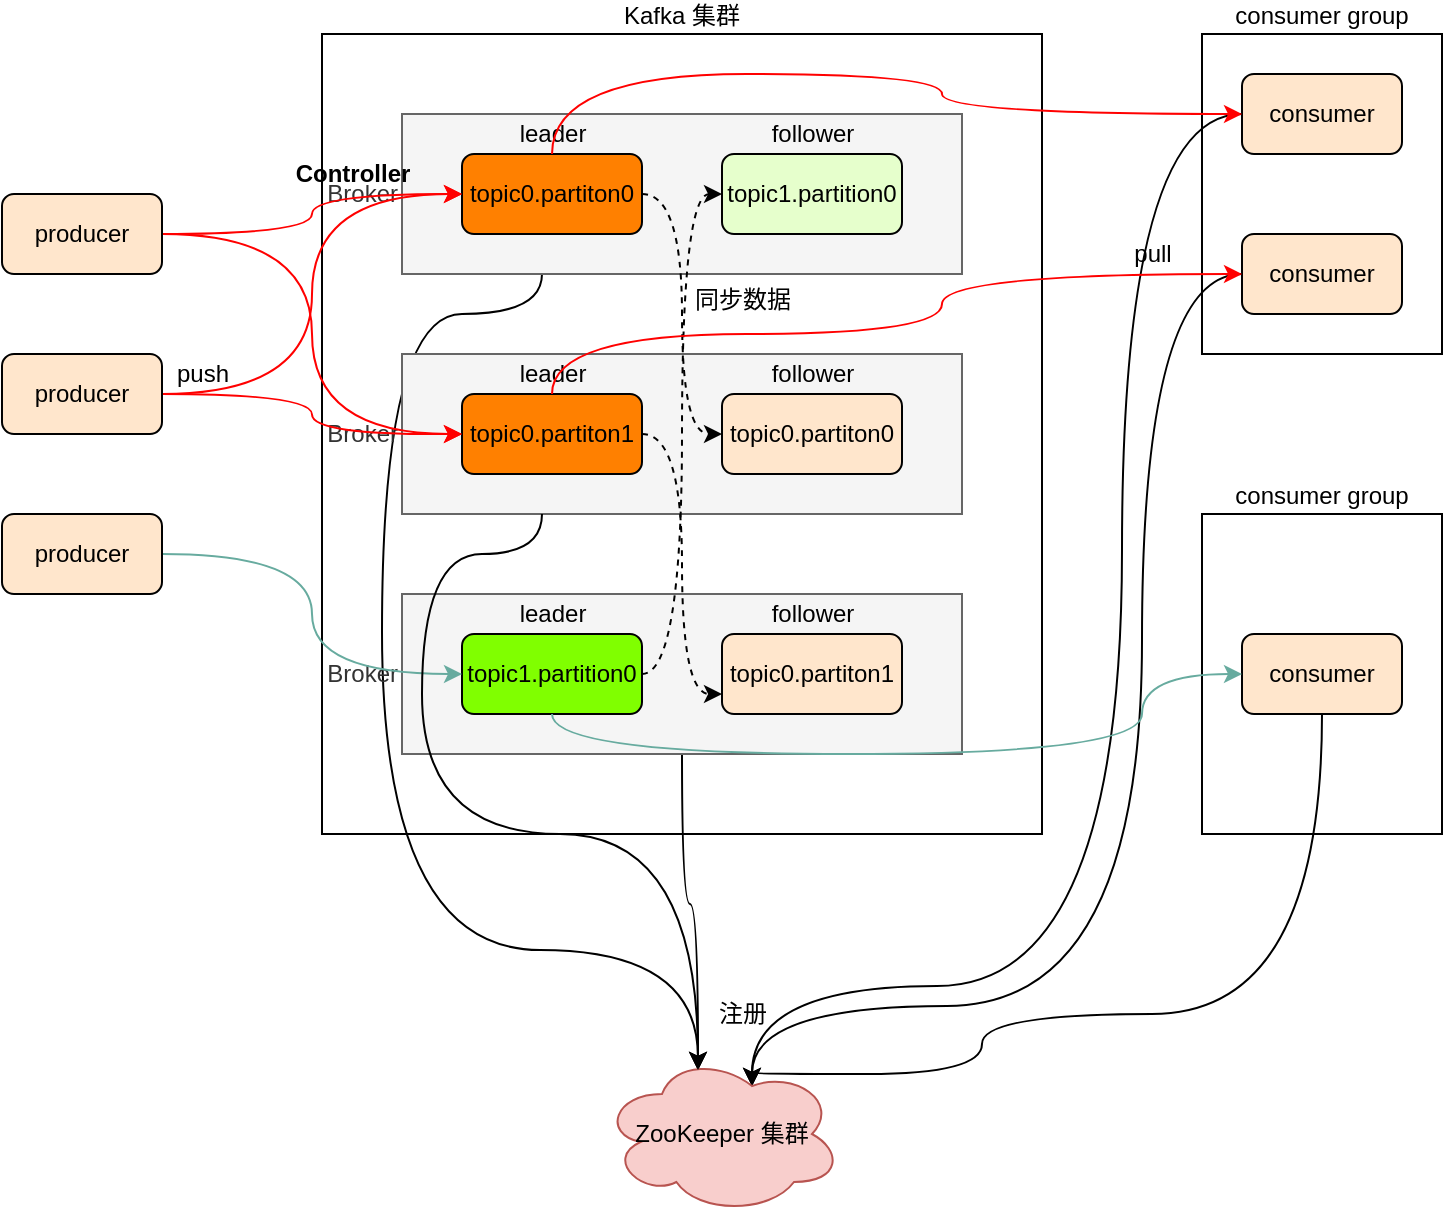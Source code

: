 <mxfile version="12.4.2" type="device" pages="1"><diagram id="S2BddTxP3hyAZAg6IWfs" name="第 1 页"><mxGraphModel dx="1106" dy="830" grid="1" gridSize="10" guides="1" tooltips="1" connect="1" arrows="1" fold="1" page="1" pageScale="1" pageWidth="827" pageHeight="1169" math="0" shadow="0"><root><mxCell id="0"/><mxCell id="1" parent="0"/><mxCell id="hQ8oPYkcXELfYszjI-Tf-1" value="Kafka 集群" style="rounded=0;whiteSpace=wrap;html=1;labelPosition=center;verticalLabelPosition=top;align=center;verticalAlign=bottom;" parent="1" vertex="1"><mxGeometry x="200" y="240" width="360" height="400" as="geometry"/></mxCell><mxCell id="hQ8oPYkcXELfYszjI-Tf-43" style="edgeStyle=orthogonalEdgeStyle;curved=1;rounded=0;orthogonalLoop=1;jettySize=auto;html=1;entryX=0.4;entryY=0.1;entryDx=0;entryDy=0;entryPerimeter=0;strokeColor=#000000;exitX=0.25;exitY=1;exitDx=0;exitDy=0;" parent="1" source="hQ8oPYkcXELfYszjI-Tf-2" target="hQ8oPYkcXELfYszjI-Tf-42" edge="1"><mxGeometry relative="1" as="geometry"><Array as="points"><mxPoint x="310" y="380"/><mxPoint x="230" y="380"/><mxPoint x="230" y="698"/></Array></mxGeometry></mxCell><mxCell id="hQ8oPYkcXELfYszjI-Tf-2" value="Broker" style="rounded=0;whiteSpace=wrap;html=1;labelPosition=left;verticalLabelPosition=middle;align=right;verticalAlign=middle;fillColor=#f5f5f5;strokeColor=#666666;fontColor=#333333;" parent="1" vertex="1"><mxGeometry x="240" y="280" width="280" height="80" as="geometry"/></mxCell><mxCell id="hQ8oPYkcXELfYszjI-Tf-4" value="Broker" style="rounded=0;whiteSpace=wrap;html=1;labelPosition=left;verticalLabelPosition=middle;align=right;verticalAlign=middle;fillColor=#f5f5f5;strokeColor=#666666;fontColor=#333333;" parent="1" vertex="1"><mxGeometry x="240" y="400" width="280" height="80" as="geometry"/></mxCell><mxCell id="hQ8oPYkcXELfYszjI-Tf-45" style="edgeStyle=orthogonalEdgeStyle;curved=1;rounded=0;orthogonalLoop=1;jettySize=auto;html=1;strokeColor=#000000;entryX=0.4;entryY=0.1;entryDx=0;entryDy=0;entryPerimeter=0;" parent="1" source="hQ8oPYkcXELfYszjI-Tf-5" target="hQ8oPYkcXELfYszjI-Tf-42" edge="1"><mxGeometry relative="1" as="geometry"><mxPoint x="390" y="700" as="targetPoint"/></mxGeometry></mxCell><mxCell id="hQ8oPYkcXELfYszjI-Tf-5" value="Broker" style="rounded=0;whiteSpace=wrap;html=1;labelPosition=left;verticalLabelPosition=middle;align=right;verticalAlign=middle;fillColor=#f5f5f5;strokeColor=#666666;fontColor=#333333;" parent="1" vertex="1"><mxGeometry x="240" y="520" width="280" height="80" as="geometry"/></mxCell><mxCell id="hQ8oPYkcXELfYszjI-Tf-19" style="edgeStyle=orthogonalEdgeStyle;rounded=0;orthogonalLoop=1;jettySize=auto;html=1;entryX=0;entryY=0.5;entryDx=0;entryDy=0;dashed=1;curved=1;" parent="1" source="hQ8oPYkcXELfYszjI-Tf-6" target="hQ8oPYkcXELfYszjI-Tf-9" edge="1"><mxGeometry relative="1" as="geometry"><Array as="points"><mxPoint x="380" y="320"/><mxPoint x="380" y="440"/></Array></mxGeometry></mxCell><mxCell id="hQ8oPYkcXELfYszjI-Tf-6" value="topic0.partiton0" style="rounded=1;whiteSpace=wrap;html=1;fillColor=#FF8000;strokeColor=#000000;" parent="1" vertex="1"><mxGeometry x="270" y="300" width="90" height="40" as="geometry"/></mxCell><mxCell id="hQ8oPYkcXELfYszjI-Tf-7" value="&lt;span style=&quot;white-space: normal&quot;&gt;topic1.partition0&lt;/span&gt;" style="rounded=1;whiteSpace=wrap;html=1;fillColor=#E6FFCC;" parent="1" vertex="1"><mxGeometry x="400" y="300" width="90" height="40" as="geometry"/></mxCell><mxCell id="hQ8oPYkcXELfYszjI-Tf-9" value="topic0.partiton0" style="rounded=1;whiteSpace=wrap;html=1;fillColor=#FFE6CC;" parent="1" vertex="1"><mxGeometry x="400" y="420" width="90" height="40" as="geometry"/></mxCell><mxCell id="hQ8oPYkcXELfYszjI-Tf-10" value="leader" style="text;html=1;align=center;verticalAlign=middle;resizable=0;points=[];;autosize=1;" parent="1" vertex="1"><mxGeometry x="290" y="280" width="50" height="20" as="geometry"/></mxCell><mxCell id="hQ8oPYkcXELfYszjI-Tf-11" value="follower" style="text;html=1;align=center;verticalAlign=middle;resizable=0;points=[];;autosize=1;" parent="1" vertex="1"><mxGeometry x="415" y="400" width="60" height="20" as="geometry"/></mxCell><mxCell id="hQ8oPYkcXELfYszjI-Tf-20" style="edgeStyle=orthogonalEdgeStyle;curved=1;rounded=0;orthogonalLoop=1;jettySize=auto;html=1;entryX=0;entryY=0.75;entryDx=0;entryDy=0;dashed=1;" parent="1" source="hQ8oPYkcXELfYszjI-Tf-12" target="hQ8oPYkcXELfYszjI-Tf-13" edge="1"><mxGeometry relative="1" as="geometry"/></mxCell><mxCell id="hQ8oPYkcXELfYszjI-Tf-12" value="topic0.partiton1" style="rounded=1;whiteSpace=wrap;html=1;fillColor=#FF8000;strokeColor=#000000;" parent="1" vertex="1"><mxGeometry x="270" y="420" width="90" height="40" as="geometry"/></mxCell><mxCell id="hQ8oPYkcXELfYszjI-Tf-13" value="topic0.partiton1" style="rounded=1;whiteSpace=wrap;html=1;fillColor=#FFE6CC;" parent="1" vertex="1"><mxGeometry x="400" y="540" width="90" height="40" as="geometry"/></mxCell><mxCell id="hQ8oPYkcXELfYszjI-Tf-14" value="leader" style="text;html=1;align=center;verticalAlign=middle;resizable=0;points=[];;autosize=1;" parent="1" vertex="1"><mxGeometry x="290" y="400" width="50" height="20" as="geometry"/></mxCell><mxCell id="hQ8oPYkcXELfYszjI-Tf-15" value="follower" style="text;html=1;align=center;verticalAlign=middle;resizable=0;points=[];;autosize=1;" parent="1" vertex="1"><mxGeometry x="415" y="520" width="60" height="20" as="geometry"/></mxCell><mxCell id="hQ8oPYkcXELfYszjI-Tf-21" style="edgeStyle=orthogonalEdgeStyle;curved=1;rounded=0;orthogonalLoop=1;jettySize=auto;html=1;entryX=0;entryY=0.5;entryDx=0;entryDy=0;dashed=1;" parent="1" source="hQ8oPYkcXELfYszjI-Tf-16" target="hQ8oPYkcXELfYszjI-Tf-7" edge="1"><mxGeometry relative="1" as="geometry"/></mxCell><mxCell id="hQ8oPYkcXELfYszjI-Tf-16" value="topic1.partition0" style="rounded=1;whiteSpace=wrap;html=1;fillColor=#80FF00;" parent="1" vertex="1"><mxGeometry x="270" y="540" width="90" height="40" as="geometry"/></mxCell><mxCell id="hQ8oPYkcXELfYszjI-Tf-17" value="leader" style="text;html=1;align=center;verticalAlign=middle;resizable=0;points=[];;autosize=1;" parent="1" vertex="1"><mxGeometry x="290" y="520" width="50" height="20" as="geometry"/></mxCell><mxCell id="hQ8oPYkcXELfYszjI-Tf-18" value="follower" style="text;html=1;align=center;verticalAlign=middle;resizable=0;points=[];;autosize=1;" parent="1" vertex="1"><mxGeometry x="415" y="280" width="60" height="20" as="geometry"/></mxCell><mxCell id="hQ8oPYkcXELfYszjI-Tf-22" value="同步数据" style="text;html=1;align=center;verticalAlign=middle;resizable=0;points=[];;autosize=1;" parent="1" vertex="1"><mxGeometry x="380" y="363" width="60" height="20" as="geometry"/></mxCell><mxCell id="hQ8oPYkcXELfYszjI-Tf-26" style="edgeStyle=orthogonalEdgeStyle;curved=1;rounded=0;orthogonalLoop=1;jettySize=auto;html=1;entryX=0;entryY=0.5;entryDx=0;entryDy=0;strokeColor=#FF0000;" parent="1" source="hQ8oPYkcXELfYszjI-Tf-23" target="hQ8oPYkcXELfYszjI-Tf-6" edge="1"><mxGeometry relative="1" as="geometry"/></mxCell><mxCell id="hQ8oPYkcXELfYszjI-Tf-27" style="edgeStyle=orthogonalEdgeStyle;curved=1;rounded=0;orthogonalLoop=1;jettySize=auto;html=1;entryX=0;entryY=0.5;entryDx=0;entryDy=0;strokeColor=#FF0000;" parent="1" source="hQ8oPYkcXELfYszjI-Tf-23" target="hQ8oPYkcXELfYszjI-Tf-12" edge="1"><mxGeometry relative="1" as="geometry"/></mxCell><mxCell id="hQ8oPYkcXELfYszjI-Tf-23" value="producer" style="rounded=1;whiteSpace=wrap;html=1;strokeColor=#000000;fillColor=#FFE6CC;" parent="1" vertex="1"><mxGeometry x="40" y="320" width="80" height="40" as="geometry"/></mxCell><mxCell id="hQ8oPYkcXELfYszjI-Tf-28" style="edgeStyle=orthogonalEdgeStyle;curved=1;rounded=0;orthogonalLoop=1;jettySize=auto;html=1;strokeColor=#FF0000;" parent="1" source="hQ8oPYkcXELfYszjI-Tf-24" edge="1"><mxGeometry relative="1" as="geometry"><mxPoint x="270" y="320" as="targetPoint"/><Array as="points"><mxPoint x="195" y="420"/><mxPoint x="195" y="320"/><mxPoint x="270" y="320"/></Array></mxGeometry></mxCell><mxCell id="hQ8oPYkcXELfYszjI-Tf-29" style="edgeStyle=orthogonalEdgeStyle;curved=1;rounded=0;orthogonalLoop=1;jettySize=auto;html=1;strokeColor=#FF0000;" parent="1" source="hQ8oPYkcXELfYszjI-Tf-24" edge="1"><mxGeometry relative="1" as="geometry"><mxPoint x="270" y="440" as="targetPoint"/></mxGeometry></mxCell><mxCell id="hQ8oPYkcXELfYszjI-Tf-24" value="producer" style="rounded=1;whiteSpace=wrap;html=1;strokeColor=#000000;fillColor=#FFE6CC;" parent="1" vertex="1"><mxGeometry x="40" y="400" width="80" height="40" as="geometry"/></mxCell><mxCell id="hQ8oPYkcXELfYszjI-Tf-30" style="edgeStyle=orthogonalEdgeStyle;curved=1;rounded=0;orthogonalLoop=1;jettySize=auto;html=1;entryX=0;entryY=0.5;entryDx=0;entryDy=0;strokeColor=#67AB9F;" parent="1" source="hQ8oPYkcXELfYszjI-Tf-25" target="hQ8oPYkcXELfYszjI-Tf-16" edge="1"><mxGeometry relative="1" as="geometry"/></mxCell><mxCell id="hQ8oPYkcXELfYszjI-Tf-25" value="producer" style="rounded=1;whiteSpace=wrap;html=1;strokeColor=#000000;fillColor=#FFE6CC;" parent="1" vertex="1"><mxGeometry x="40" y="480" width="80" height="40" as="geometry"/></mxCell><mxCell id="hQ8oPYkcXELfYszjI-Tf-31" value="push" style="text;html=1;align=center;verticalAlign=middle;resizable=0;points=[];;autosize=1;" parent="1" vertex="1"><mxGeometry x="120" y="400" width="40" height="20" as="geometry"/></mxCell><mxCell id="hQ8oPYkcXELfYszjI-Tf-32" value="consumer group" style="rounded=0;whiteSpace=wrap;html=1;labelPosition=center;verticalLabelPosition=top;align=center;verticalAlign=bottom;" parent="1" vertex="1"><mxGeometry x="640" y="240" width="120" height="160" as="geometry"/></mxCell><mxCell id="hQ8oPYkcXELfYszjI-Tf-46" style="edgeStyle=orthogonalEdgeStyle;curved=1;rounded=0;orthogonalLoop=1;jettySize=auto;html=1;entryX=0.625;entryY=0.2;entryDx=0;entryDy=0;entryPerimeter=0;strokeColor=#000000;" parent="1" source="hQ8oPYkcXELfYszjI-Tf-33" target="hQ8oPYkcXELfYszjI-Tf-42" edge="1"><mxGeometry relative="1" as="geometry"><Array as="points"><mxPoint x="600" y="280"/><mxPoint x="600" y="716"/></Array></mxGeometry></mxCell><mxCell id="hQ8oPYkcXELfYszjI-Tf-33" value="consumer" style="rounded=1;whiteSpace=wrap;html=1;strokeColor=#000000;fillColor=#FFE6CC;" parent="1" vertex="1"><mxGeometry x="660" y="260" width="80" height="40" as="geometry"/></mxCell><mxCell id="hQ8oPYkcXELfYszjI-Tf-47" style="edgeStyle=orthogonalEdgeStyle;curved=1;rounded=0;orthogonalLoop=1;jettySize=auto;html=1;strokeColor=#000000;entryX=0.625;entryY=0.2;entryDx=0;entryDy=0;entryPerimeter=0;" parent="1" source="hQ8oPYkcXELfYszjI-Tf-34" target="hQ8oPYkcXELfYszjI-Tf-42" edge="1"><mxGeometry relative="1" as="geometry"><mxPoint x="480" y="670" as="targetPoint"/><Array as="points"><mxPoint x="610" y="360"/><mxPoint x="610" y="726"/></Array></mxGeometry></mxCell><mxCell id="hQ8oPYkcXELfYszjI-Tf-34" value="consumer" style="rounded=1;whiteSpace=wrap;html=1;strokeColor=#000000;fillColor=#FFE6CC;" parent="1" vertex="1"><mxGeometry x="660" y="340" width="80" height="40" as="geometry"/></mxCell><mxCell id="hQ8oPYkcXELfYszjI-Tf-36" style="edgeStyle=orthogonalEdgeStyle;curved=1;rounded=0;orthogonalLoop=1;jettySize=auto;html=1;entryX=0;entryY=0.5;entryDx=0;entryDy=0;strokeColor=#FF0000;" parent="1" source="hQ8oPYkcXELfYszjI-Tf-6" target="hQ8oPYkcXELfYszjI-Tf-33" edge="1"><mxGeometry relative="1" as="geometry"><Array as="points"><mxPoint x="315" y="260"/><mxPoint x="510" y="260"/><mxPoint x="510" y="280"/></Array></mxGeometry></mxCell><mxCell id="hQ8oPYkcXELfYszjI-Tf-37" style="edgeStyle=orthogonalEdgeStyle;curved=1;rounded=0;orthogonalLoop=1;jettySize=auto;html=1;entryX=0;entryY=0.5;entryDx=0;entryDy=0;strokeColor=#FF0000;" parent="1" source="hQ8oPYkcXELfYszjI-Tf-12" target="hQ8oPYkcXELfYszjI-Tf-34" edge="1"><mxGeometry relative="1" as="geometry"><Array as="points"><mxPoint x="315" y="390"/><mxPoint x="510" y="390"/><mxPoint x="510" y="360"/></Array></mxGeometry></mxCell><mxCell id="hQ8oPYkcXELfYszjI-Tf-38" value="consumer group" style="rounded=0;whiteSpace=wrap;html=1;labelPosition=center;verticalLabelPosition=top;align=center;verticalAlign=bottom;" parent="1" vertex="1"><mxGeometry x="640" y="480" width="120" height="160" as="geometry"/></mxCell><mxCell id="hQ8oPYkcXELfYszjI-Tf-49" style="edgeStyle=orthogonalEdgeStyle;curved=1;rounded=0;orthogonalLoop=1;jettySize=auto;html=1;entryX=0.625;entryY=0.2;entryDx=0;entryDy=0;entryPerimeter=0;strokeColor=#000000;" parent="1" source="hQ8oPYkcXELfYszjI-Tf-39" target="hQ8oPYkcXELfYszjI-Tf-42" edge="1"><mxGeometry relative="1" as="geometry"><Array as="points"><mxPoint x="700" y="730"/><mxPoint x="530" y="730"/><mxPoint x="530" y="760"/><mxPoint x="415" y="760"/></Array></mxGeometry></mxCell><mxCell id="hQ8oPYkcXELfYszjI-Tf-39" value="consumer" style="rounded=1;whiteSpace=wrap;html=1;strokeColor=#000000;fillColor=#FFE6CC;" parent="1" vertex="1"><mxGeometry x="660" y="540" width="80" height="40" as="geometry"/></mxCell><mxCell id="hQ8oPYkcXELfYszjI-Tf-40" style="edgeStyle=orthogonalEdgeStyle;curved=1;rounded=0;orthogonalLoop=1;jettySize=auto;html=1;entryX=0;entryY=0.5;entryDx=0;entryDy=0;strokeColor=#67AB9F;" parent="1" source="hQ8oPYkcXELfYszjI-Tf-16" target="hQ8oPYkcXELfYszjI-Tf-39" edge="1"><mxGeometry relative="1" as="geometry"><Array as="points"><mxPoint x="315" y="600"/><mxPoint x="610" y="600"/><mxPoint x="610" y="560"/></Array></mxGeometry></mxCell><mxCell id="hQ8oPYkcXELfYszjI-Tf-41" value="pull" style="text;html=1;align=center;verticalAlign=middle;resizable=0;points=[];;autosize=1;" parent="1" vertex="1"><mxGeometry x="600" y="340" width="30" height="20" as="geometry"/></mxCell><mxCell id="hQ8oPYkcXELfYszjI-Tf-42" value="ZooKeeper 集群" style="ellipse;shape=cloud;whiteSpace=wrap;html=1;strokeColor=#b85450;fillColor=#f8cecc;" parent="1" vertex="1"><mxGeometry x="340" y="750" width="120" height="80" as="geometry"/></mxCell><mxCell id="hQ8oPYkcXELfYszjI-Tf-44" style="edgeStyle=orthogonalEdgeStyle;curved=1;rounded=0;orthogonalLoop=1;jettySize=auto;html=1;entryX=0.4;entryY=0.1;entryDx=0;entryDy=0;entryPerimeter=0;strokeColor=#000000;exitX=0.25;exitY=1;exitDx=0;exitDy=0;" parent="1" source="hQ8oPYkcXELfYszjI-Tf-4" target="hQ8oPYkcXELfYszjI-Tf-42" edge="1"><mxGeometry relative="1" as="geometry"><Array as="points"><mxPoint x="310" y="500"/><mxPoint x="250" y="500"/><mxPoint x="250" y="640"/><mxPoint x="388" y="640"/></Array></mxGeometry></mxCell><mxCell id="hQ8oPYkcXELfYszjI-Tf-50" value="注册" style="text;html=1;align=center;verticalAlign=middle;resizable=0;points=[];;autosize=1;" parent="1" vertex="1"><mxGeometry x="390" y="720" width="40" height="20" as="geometry"/></mxCell><mxCell id="XEXbRc5pq8OJ39IRMRvv-1" value="Controller" style="text;html=1;align=center;verticalAlign=middle;resizable=0;points=[];;autosize=1;fontColor=#000000;fontStyle=1" vertex="1" parent="1"><mxGeometry x="180" y="300" width="70" height="20" as="geometry"/></mxCell></root></mxGraphModel></diagram></mxfile>